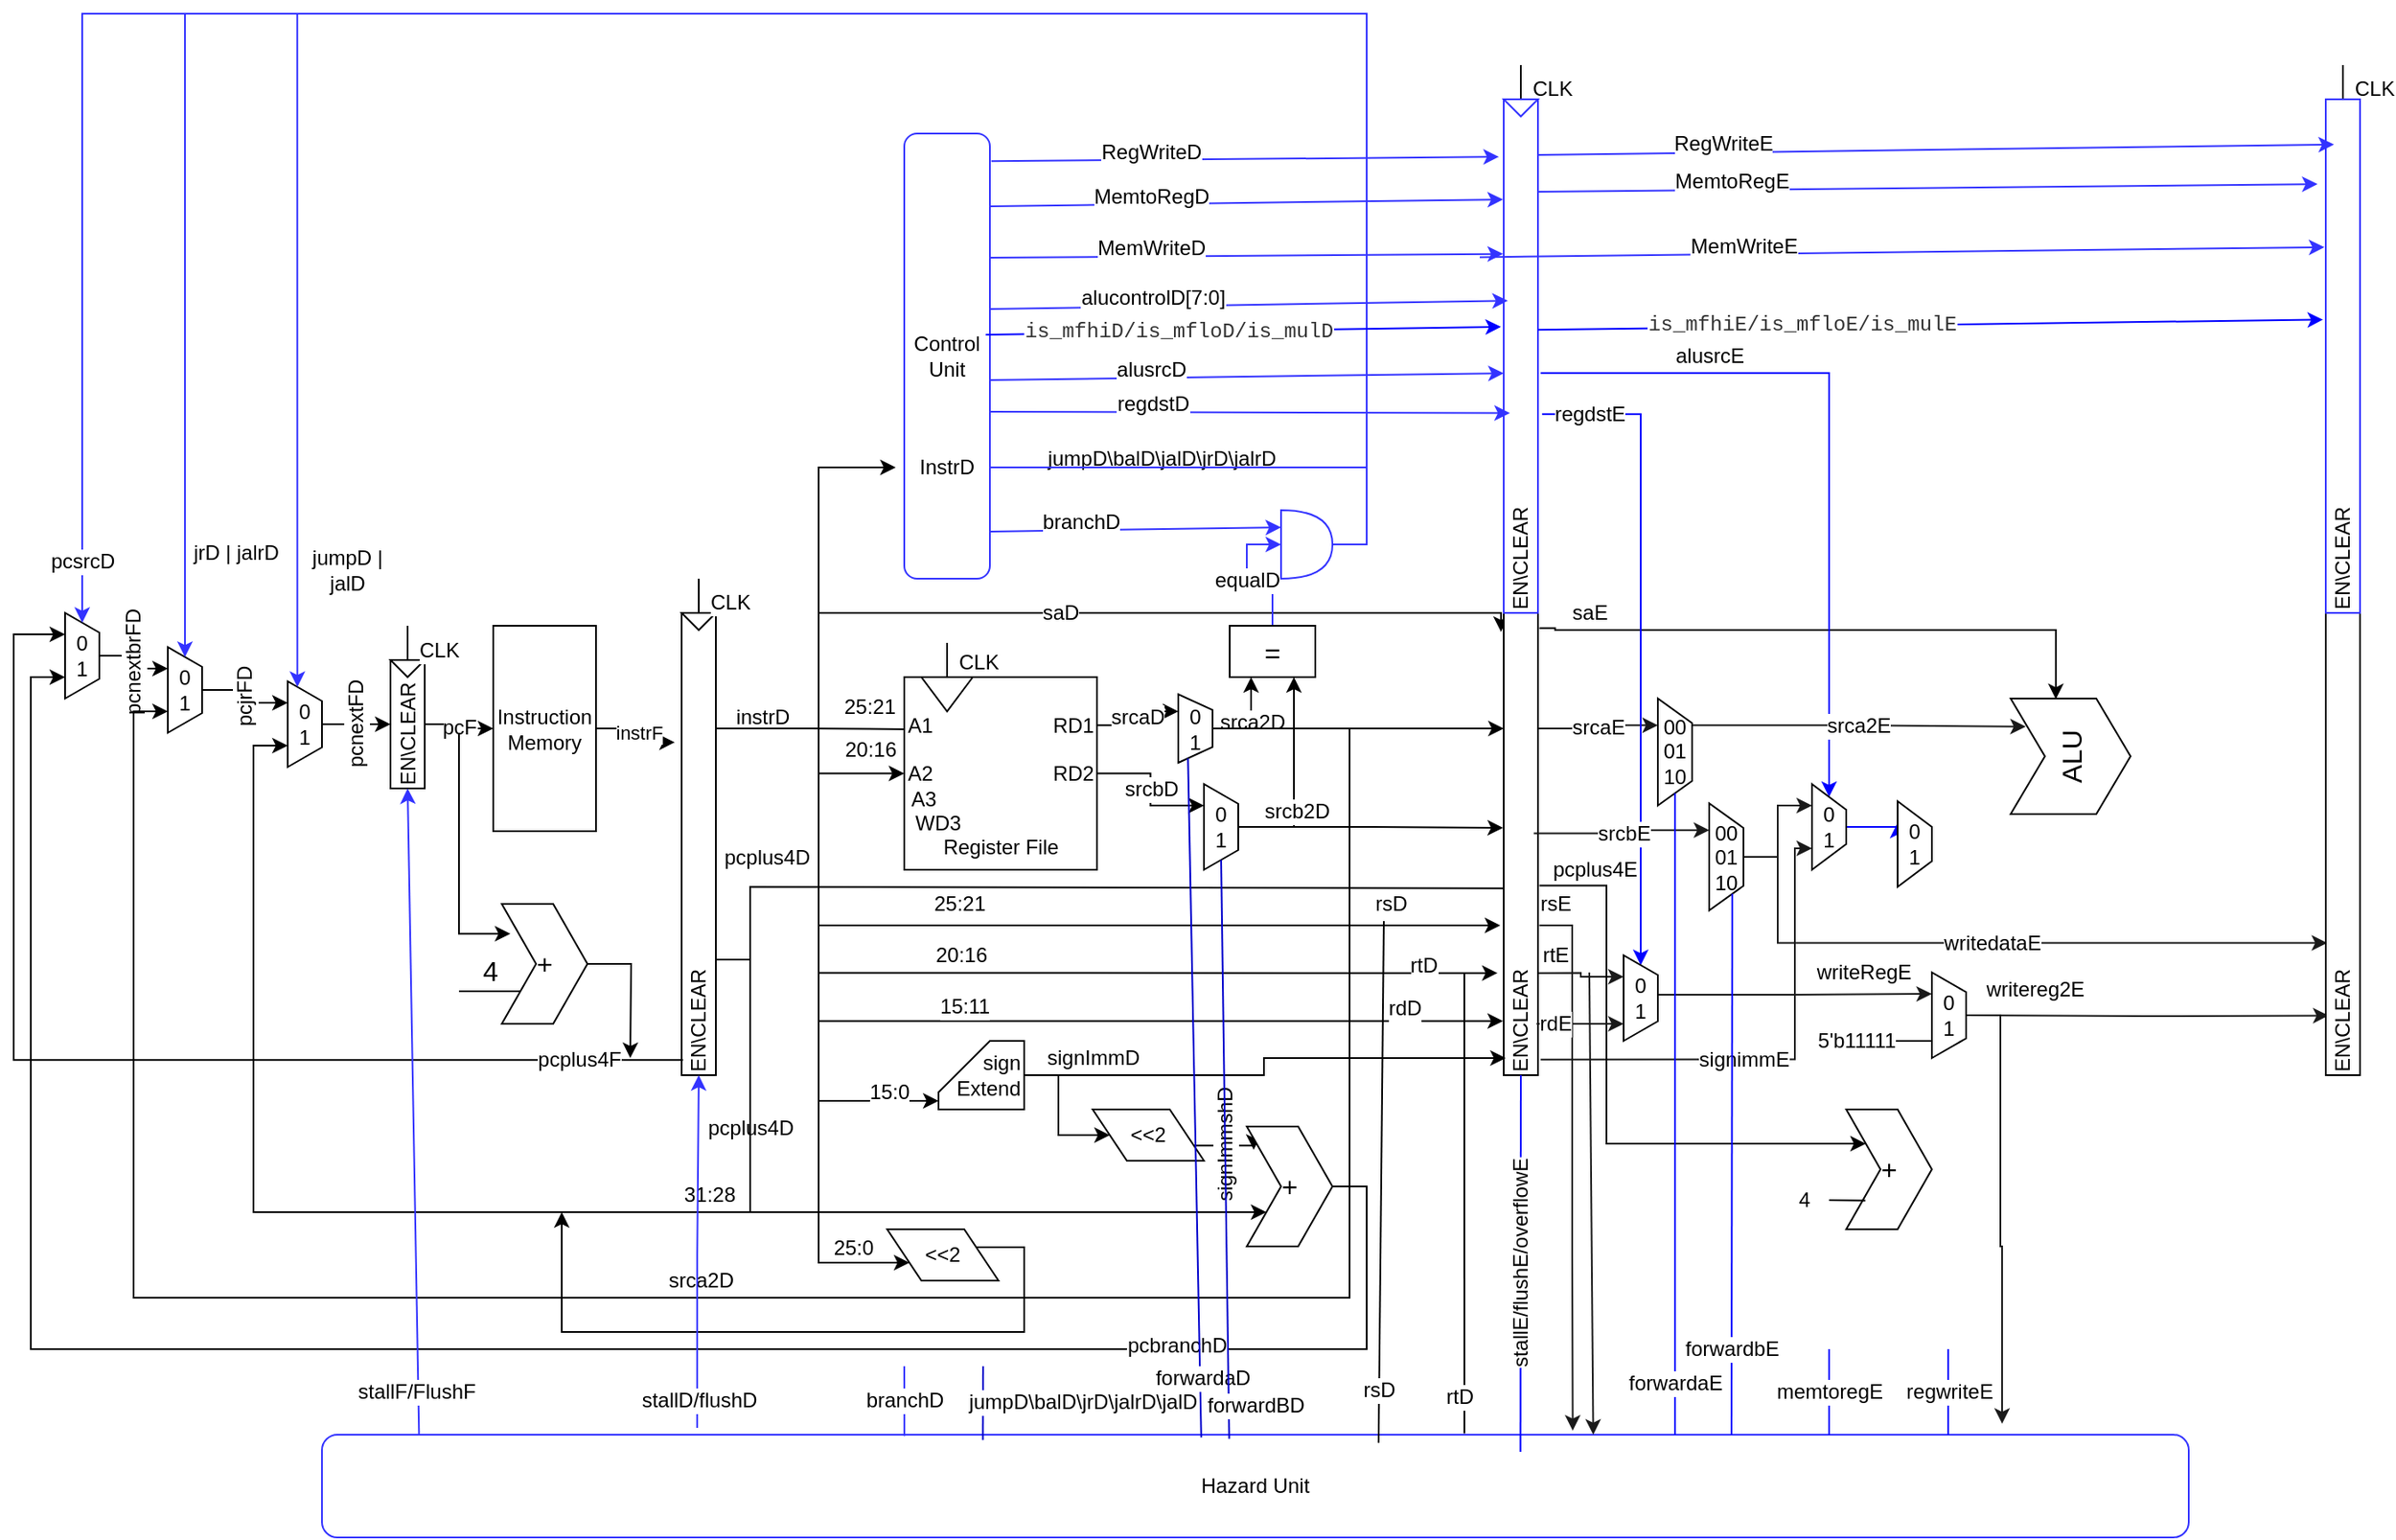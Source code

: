 <mxfile version="16.2.4" type="github">
  <diagram id="lTR2TRsDBKP9J-mxfVkM" name="第 1 页">
    <mxGraphModel dx="1038" dy="1870" grid="1" gridSize="10" guides="1" tooltips="1" connect="1" arrows="1" fold="1" page="1" pageScale="1" pageWidth="827" pageHeight="1169" background="none" math="0" shadow="0">
      <root>
        <mxCell id="0" />
        <mxCell id="1" parent="0" />
        <mxCell id="mrHnOJQLnQ8GwOBJE5zn-64" value="pcnextbrFD" style="edgeStyle=orthogonalEdgeStyle;rounded=0;orthogonalLoop=1;jettySize=auto;html=1;fontSize=12;entryX=0.25;entryY=1;entryDx=0;entryDy=0;horizontal=0;" edge="1" parent="1" source="mrHnOJQLnQ8GwOBJE5zn-1" target="mrHnOJQLnQ8GwOBJE5zn-63">
          <mxGeometry relative="1" as="geometry" />
        </mxCell>
        <mxCell id="mrHnOJQLnQ8GwOBJE5zn-1" value="0&lt;br&gt;1" style="verticalLabelPosition=middle;verticalAlign=middle;html=1;shape=trapezoid;perimeter=trapezoidPerimeter;whiteSpace=wrap;size=0.23;arcSize=10;flipV=1;labelPosition=center;align=center;direction=south;" vertex="1" parent="1">
          <mxGeometry x="70" y="130" width="20" height="50" as="geometry" />
        </mxCell>
        <mxCell id="mrHnOJQLnQ8GwOBJE5zn-76" value="pcF" style="edgeStyle=orthogonalEdgeStyle;rounded=0;orthogonalLoop=1;jettySize=auto;html=1;exitX=0.5;exitY=0;exitDx=0;exitDy=0;entryX=0.5;entryY=1;entryDx=0;entryDy=0;fontSize=12;" edge="1" parent="1" source="mrHnOJQLnQ8GwOBJE5zn-19" target="mrHnOJQLnQ8GwOBJE5zn-29">
          <mxGeometry relative="1" as="geometry" />
        </mxCell>
        <mxCell id="mrHnOJQLnQ8GwOBJE5zn-19" value="EN\CLEAR" style="rounded=0;whiteSpace=wrap;html=1;align=left;direction=south;horizontal=0;" vertex="1" parent="1">
          <mxGeometry x="260" y="157.5" width="20" height="75" as="geometry" />
        </mxCell>
        <mxCell id="mrHnOJQLnQ8GwOBJE5zn-20" value="" style="triangle;whiteSpace=wrap;html=1;direction=south;" vertex="1" parent="1">
          <mxGeometry x="260" y="157.5" width="20" height="10" as="geometry" />
        </mxCell>
        <mxCell id="mrHnOJQLnQ8GwOBJE5zn-24" value="CLK&lt;br&gt;" style="line;strokeWidth=1;html=1;align=left;verticalAlign=middle;labelPosition=right;verticalLabelPosition=middle;direction=south;" vertex="1" parent="1">
          <mxGeometry x="265" y="137.5" width="10" height="20" as="geometry" />
        </mxCell>
        <mxCell id="mrHnOJQLnQ8GwOBJE5zn-30" value="instrF" style="edgeStyle=orthogonalEdgeStyle;rounded=0;orthogonalLoop=1;jettySize=auto;html=1;entryX=0.28;entryY=1.2;entryDx=0;entryDy=0;entryPerimeter=0;" edge="1" parent="1" source="mrHnOJQLnQ8GwOBJE5zn-29" target="mrHnOJQLnQ8GwOBJE5zn-43">
          <mxGeometry relative="1" as="geometry">
            <mxPoint x="600" y="390" as="targetPoint" />
          </mxGeometry>
        </mxCell>
        <mxCell id="mrHnOJQLnQ8GwOBJE5zn-29" value="Instruction Memory" style="rounded=0;whiteSpace=wrap;html=1;strokeWidth=1;direction=south;" vertex="1" parent="1">
          <mxGeometry x="320" y="137.5" width="60" height="120" as="geometry" />
        </mxCell>
        <mxCell id="mrHnOJQLnQ8GwOBJE5zn-85" style="edgeStyle=orthogonalEdgeStyle;rounded=0;orthogonalLoop=1;jettySize=auto;html=1;exitX=1;exitY=0.5;exitDx=0;exitDy=0;fontSize=12;" edge="1" parent="1" source="mrHnOJQLnQ8GwOBJE5zn-33">
          <mxGeometry relative="1" as="geometry">
            <mxPoint x="400" y="390" as="targetPoint" />
          </mxGeometry>
        </mxCell>
        <mxCell id="mrHnOJQLnQ8GwOBJE5zn-33" value="&lt;font style=&quot;font-size: 16px&quot;&gt;+&lt;/font&gt;" style="shape=step;perimeter=stepPerimeter;whiteSpace=wrap;html=1;fixedSize=1;strokeWidth=1;direction=east;size=20;" vertex="1" parent="1">
          <mxGeometry x="325" y="300" width="50" height="70" as="geometry" />
        </mxCell>
        <mxCell id="mrHnOJQLnQ8GwOBJE5zn-34" value="4" style="endArrow=none;html=1;rounded=0;fontSize=16;exitX=0.212;exitY=0.729;exitDx=0;exitDy=0;exitPerimeter=0;verticalAlign=bottom;" edge="1" parent="1" source="mrHnOJQLnQ8GwOBJE5zn-33">
          <mxGeometry width="50" height="50" relative="1" as="geometry">
            <mxPoint x="490" y="380" as="sourcePoint" />
            <mxPoint x="300" y="351" as="targetPoint" />
            <Array as="points">
              <mxPoint x="311" y="351" />
            </Array>
          </mxGeometry>
        </mxCell>
        <mxCell id="mrHnOJQLnQ8GwOBJE5zn-138" value="25:0" style="edgeStyle=orthogonalEdgeStyle;rounded=0;orthogonalLoop=1;jettySize=auto;html=1;exitX=0.25;exitY=0;exitDx=0;exitDy=0;entryX=0;entryY=0.75;entryDx=0;entryDy=0;fontSize=12;" edge="1" parent="1" source="mrHnOJQLnQ8GwOBJE5zn-43" target="mrHnOJQLnQ8GwOBJE5zn-110">
          <mxGeometry x="0.845" y="10" relative="1" as="geometry">
            <Array as="points">
              <mxPoint x="510" y="198" />
              <mxPoint x="510" y="510" />
            </Array>
            <mxPoint y="1" as="offset" />
          </mxGeometry>
        </mxCell>
        <mxCell id="mrHnOJQLnQ8GwOBJE5zn-139" style="edgeStyle=orthogonalEdgeStyle;rounded=0;orthogonalLoop=1;jettySize=auto;html=1;exitX=0.25;exitY=0;exitDx=0;exitDy=0;entryX=0;entryY=0.5;entryDx=0;entryDy=0;fontSize=12;" edge="1" parent="1" source="mrHnOJQLnQ8GwOBJE5zn-43" target="mrHnOJQLnQ8GwOBJE5zn-124">
          <mxGeometry relative="1" as="geometry">
            <Array as="points">
              <mxPoint x="510" y="198" />
              <mxPoint x="510" y="45" />
            </Array>
          </mxGeometry>
        </mxCell>
        <mxCell id="mrHnOJQLnQ8GwOBJE5zn-140" value="instrD" style="edgeStyle=orthogonalEdgeStyle;rounded=0;orthogonalLoop=1;jettySize=auto;html=1;exitX=0.25;exitY=0;exitDx=0;exitDy=0;entryX=0.089;entryY=0.271;entryDx=0;entryDy=0;entryPerimeter=0;fontSize=12;" edge="1" parent="1" source="mrHnOJQLnQ8GwOBJE5zn-43" target="mrHnOJQLnQ8GwOBJE5zn-87">
          <mxGeometry x="-0.502" y="8" relative="1" as="geometry">
            <mxPoint x="-3" y="1" as="offset" />
          </mxGeometry>
        </mxCell>
        <mxCell id="mrHnOJQLnQ8GwOBJE5zn-143" value="20:16" style="edgeStyle=orthogonalEdgeStyle;rounded=0;orthogonalLoop=1;jettySize=auto;html=1;exitX=0.25;exitY=0;exitDx=0;exitDy=0;entryX=0;entryY=0.5;entryDx=0;entryDy=0;fontSize=12;" edge="1" parent="1" source="mrHnOJQLnQ8GwOBJE5zn-43" target="mrHnOJQLnQ8GwOBJE5zn-87">
          <mxGeometry x="0.707" y="14" relative="1" as="geometry">
            <Array as="points">
              <mxPoint x="510" y="198" />
              <mxPoint x="510" y="224" />
            </Array>
            <mxPoint as="offset" />
          </mxGeometry>
        </mxCell>
        <mxCell id="mrHnOJQLnQ8GwOBJE5zn-144" value="25:21" style="edgeStyle=orthogonalEdgeStyle;rounded=0;orthogonalLoop=1;jettySize=auto;html=1;exitX=0.25;exitY=0;exitDx=0;exitDy=0;entryX=0.676;entryY=1.1;entryDx=0;entryDy=0;entryPerimeter=0;fontSize=12;" edge="1" parent="1" source="mrHnOJQLnQ8GwOBJE5zn-43" target="mrHnOJQLnQ8GwOBJE5zn-116">
          <mxGeometry x="-0.105" y="13" relative="1" as="geometry">
            <Array as="points">
              <mxPoint x="510" y="198" />
              <mxPoint x="510" y="313" />
            </Array>
            <mxPoint as="offset" />
          </mxGeometry>
        </mxCell>
        <mxCell id="mrHnOJQLnQ8GwOBJE5zn-146" value="rsD" style="edgeLabel;html=1;align=center;verticalAlign=middle;resizable=0;points=[];fontSize=12;" vertex="1" connectable="0" parent="mrHnOJQLnQ8GwOBJE5zn-144">
          <mxGeometry x="0.233" y="1" relative="1" as="geometry">
            <mxPoint x="155" y="-12" as="offset" />
          </mxGeometry>
        </mxCell>
        <mxCell id="mrHnOJQLnQ8GwOBJE5zn-145" value="20:16" style="edgeStyle=orthogonalEdgeStyle;rounded=0;orthogonalLoop=1;jettySize=auto;html=1;exitX=0.25;exitY=0;exitDx=0;exitDy=0;entryX=0.779;entryY=1.18;entryDx=0;entryDy=0;entryPerimeter=0;fontSize=12;" edge="1" parent="1" source="mrHnOJQLnQ8GwOBJE5zn-43" target="mrHnOJQLnQ8GwOBJE5zn-116">
          <mxGeometry x="-0.045" y="10" relative="1" as="geometry">
            <Array as="points">
              <mxPoint x="510" y="198" />
              <mxPoint x="510" y="340" />
            </Array>
            <mxPoint as="offset" />
          </mxGeometry>
        </mxCell>
        <mxCell id="mrHnOJQLnQ8GwOBJE5zn-147" value="rtD" style="edgeLabel;html=1;align=center;verticalAlign=middle;resizable=0;points=[];fontSize=12;" vertex="1" connectable="0" parent="mrHnOJQLnQ8GwOBJE5zn-145">
          <mxGeometry x="0.798" y="-3" relative="1" as="geometry">
            <mxPoint x="17" y="-8" as="offset" />
          </mxGeometry>
        </mxCell>
        <mxCell id="mrHnOJQLnQ8GwOBJE5zn-148" value="15:11" style="edgeStyle=orthogonalEdgeStyle;rounded=0;orthogonalLoop=1;jettySize=auto;html=1;exitX=0.25;exitY=0;exitDx=0;exitDy=0;entryX=0.883;entryY=1.02;entryDx=0;entryDy=0;entryPerimeter=0;fontSize=12;" edge="1" parent="1" source="mrHnOJQLnQ8GwOBJE5zn-43" target="mrHnOJQLnQ8GwOBJE5zn-116">
          <mxGeometry x="0.002" y="8" relative="1" as="geometry">
            <Array as="points">
              <mxPoint x="510" y="198" />
              <mxPoint x="510" y="368" />
            </Array>
            <mxPoint as="offset" />
          </mxGeometry>
        </mxCell>
        <mxCell id="mrHnOJQLnQ8GwOBJE5zn-149" value="rdD" style="edgeLabel;html=1;align=center;verticalAlign=middle;resizable=0;points=[];fontSize=12;" vertex="1" connectable="0" parent="mrHnOJQLnQ8GwOBJE5zn-148">
          <mxGeometry x="0.48" y="-4" relative="1" as="geometry">
            <mxPoint x="106" y="-12" as="offset" />
          </mxGeometry>
        </mxCell>
        <mxCell id="mrHnOJQLnQ8GwOBJE5zn-152" value="15:0" style="edgeStyle=orthogonalEdgeStyle;rounded=0;orthogonalLoop=1;jettySize=auto;html=1;exitX=0.25;exitY=0;exitDx=0;exitDy=0;entryX=0;entryY=0;entryDx=0;entryDy=35;entryPerimeter=0;fontSize=12;" edge="1" parent="1" source="mrHnOJQLnQ8GwOBJE5zn-43" target="mrHnOJQLnQ8GwOBJE5zn-151">
          <mxGeometry x="0.827" y="5" relative="1" as="geometry">
            <Array as="points">
              <mxPoint x="510" y="198" />
              <mxPoint x="510" y="415" />
            </Array>
            <mxPoint x="1" as="offset" />
          </mxGeometry>
        </mxCell>
        <mxCell id="mrHnOJQLnQ8GwOBJE5zn-160" value="pcplus4D" style="edgeStyle=orthogonalEdgeStyle;rounded=0;orthogonalLoop=1;jettySize=auto;html=1;exitX=0.75;exitY=0;exitDx=0;exitDy=0;fontSize=12;" edge="1" parent="1" source="mrHnOJQLnQ8GwOBJE5zn-43" target="mrHnOJQLnQ8GwOBJE5zn-157">
          <mxGeometry x="-0.499" relative="1" as="geometry">
            <Array as="points">
              <mxPoint x="470" y="333" />
              <mxPoint x="470" y="480" />
            </Array>
            <mxPoint y="1" as="offset" />
          </mxGeometry>
        </mxCell>
        <mxCell id="mrHnOJQLnQ8GwOBJE5zn-197" style="edgeStyle=orthogonalEdgeStyle;rounded=0;orthogonalLoop=1;jettySize=auto;html=1;exitX=0.596;exitY=0.88;exitDx=0;exitDy=0;entryX=0.75;entryY=1;entryDx=0;entryDy=0;fontSize=12;strokeColor=#000000;exitPerimeter=0;" edge="1" parent="1" source="mrHnOJQLnQ8GwOBJE5zn-116" target="mrHnOJQLnQ8GwOBJE5zn-65">
          <mxGeometry relative="1" as="geometry">
            <Array as="points">
              <mxPoint x="909" y="291" />
              <mxPoint x="470" y="290" />
              <mxPoint x="470" y="480" />
              <mxPoint x="180" y="480" />
              <mxPoint x="180" y="208" />
            </Array>
          </mxGeometry>
        </mxCell>
        <mxCell id="mrHnOJQLnQ8GwOBJE5zn-204" value="31:28" style="edgeLabel;html=1;align=center;verticalAlign=middle;resizable=0;points=[];fontSize=12;" vertex="1" connectable="0" parent="mrHnOJQLnQ8GwOBJE5zn-197">
          <mxGeometry x="-0.403" relative="1" as="geometry">
            <mxPoint x="-104" y="180" as="offset" />
          </mxGeometry>
        </mxCell>
        <mxCell id="mrHnOJQLnQ8GwOBJE5zn-287" value="saD" style="edgeStyle=orthogonalEdgeStyle;rounded=0;orthogonalLoop=1;jettySize=auto;html=1;exitX=0.25;exitY=0;exitDx=0;exitDy=0;entryX=0.041;entryY=1.08;entryDx=0;entryDy=0;entryPerimeter=0;fontSize=12;strokeColor=#000000;" edge="1" parent="1" source="mrHnOJQLnQ8GwOBJE5zn-43" target="mrHnOJQLnQ8GwOBJE5zn-116">
          <mxGeometry relative="1" as="geometry">
            <Array as="points">
              <mxPoint x="510" y="198" />
              <mxPoint x="510" y="130" />
              <mxPoint x="908" y="130" />
            </Array>
          </mxGeometry>
        </mxCell>
        <mxCell id="mrHnOJQLnQ8GwOBJE5zn-43" value="EN\CLEAR" style="rounded=0;whiteSpace=wrap;html=1;align=left;direction=south;horizontal=0;" vertex="1" parent="1">
          <mxGeometry x="430" y="130" width="20" height="270" as="geometry" />
        </mxCell>
        <mxCell id="mrHnOJQLnQ8GwOBJE5zn-44" value="" style="triangle;whiteSpace=wrap;html=1;direction=south;" vertex="1" parent="1">
          <mxGeometry x="430" y="130" width="20" height="10" as="geometry" />
        </mxCell>
        <mxCell id="mrHnOJQLnQ8GwOBJE5zn-46" value="CLK&lt;br&gt;" style="line;strokeWidth=1;html=1;align=left;verticalAlign=middle;labelPosition=right;verticalLabelPosition=middle;direction=south;" vertex="1" parent="1">
          <mxGeometry x="435" y="110" width="10" height="20" as="geometry" />
        </mxCell>
        <mxCell id="mrHnOJQLnQ8GwOBJE5zn-66" value="pcjrFD" style="edgeStyle=orthogonalEdgeStyle;rounded=0;orthogonalLoop=1;jettySize=auto;html=1;fontSize=12;entryX=0.25;entryY=1;entryDx=0;entryDy=0;horizontal=0;" edge="1" parent="1" source="mrHnOJQLnQ8GwOBJE5zn-63" target="mrHnOJQLnQ8GwOBJE5zn-65">
          <mxGeometry relative="1" as="geometry" />
        </mxCell>
        <mxCell id="mrHnOJQLnQ8GwOBJE5zn-63" value="0&lt;br&gt;1" style="verticalLabelPosition=middle;verticalAlign=middle;html=1;shape=trapezoid;perimeter=trapezoidPerimeter;whiteSpace=wrap;size=0.23;arcSize=10;flipV=1;labelPosition=center;align=center;direction=south;" vertex="1" parent="1">
          <mxGeometry x="130" y="150" width="20" height="50" as="geometry" />
        </mxCell>
        <mxCell id="mrHnOJQLnQ8GwOBJE5zn-74" value="pcnextFD" style="edgeStyle=orthogonalEdgeStyle;rounded=0;orthogonalLoop=1;jettySize=auto;html=1;exitX=0.5;exitY=0;exitDx=0;exitDy=0;entryX=0.5;entryY=1;entryDx=0;entryDy=0;fontSize=12;horizontal=0;" edge="1" parent="1" source="mrHnOJQLnQ8GwOBJE5zn-65" target="mrHnOJQLnQ8GwOBJE5zn-19">
          <mxGeometry relative="1" as="geometry" />
        </mxCell>
        <mxCell id="mrHnOJQLnQ8GwOBJE5zn-65" value="0&lt;br&gt;1" style="verticalLabelPosition=middle;verticalAlign=middle;html=1;shape=trapezoid;perimeter=trapezoidPerimeter;whiteSpace=wrap;size=0.23;arcSize=10;flipV=1;labelPosition=center;align=center;direction=south;" vertex="1" parent="1">
          <mxGeometry x="200" y="170" width="20" height="50" as="geometry" />
        </mxCell>
        <mxCell id="mrHnOJQLnQ8GwOBJE5zn-79" value="" style="edgeStyle=segmentEdgeStyle;endArrow=classic;html=1;rounded=0;fontSize=12;entryX=0.1;entryY=0.249;entryDx=0;entryDy=0;entryPerimeter=0;" edge="1" parent="1" target="mrHnOJQLnQ8GwOBJE5zn-33">
          <mxGeometry width="50" height="50" relative="1" as="geometry">
            <mxPoint x="300" y="200" as="sourcePoint" />
            <mxPoint x="510" y="290" as="targetPoint" />
            <Array as="points">
              <mxPoint x="300" y="317" />
            </Array>
          </mxGeometry>
        </mxCell>
        <mxCell id="mrHnOJQLnQ8GwOBJE5zn-86" value="pcplus4F" style="edgeStyle=elbowEdgeStyle;elbow=horizontal;endArrow=classic;html=1;rounded=0;fontSize=12;exitX=0.967;exitY=0.96;exitDx=0;exitDy=0;exitPerimeter=0;entryX=0.25;entryY=1;entryDx=0;entryDy=0;" edge="1" parent="1" source="mrHnOJQLnQ8GwOBJE5zn-43" target="mrHnOJQLnQ8GwOBJE5zn-1">
          <mxGeometry x="-0.818" width="50" height="50" relative="1" as="geometry">
            <mxPoint x="460" y="340" as="sourcePoint" />
            <mxPoint x="510" y="290" as="targetPoint" />
            <Array as="points">
              <mxPoint x="40" y="360" />
              <mxPoint x="40" y="390" />
              <mxPoint x="40" y="350" />
            </Array>
            <mxPoint as="offset" />
          </mxGeometry>
        </mxCell>
        <mxCell id="mrHnOJQLnQ8GwOBJE5zn-128" value="srcaD" style="edgeStyle=orthogonalEdgeStyle;rounded=0;orthogonalLoop=1;jettySize=auto;html=1;exitX=1;exitY=0.25;exitDx=0;exitDy=0;entryX=0.25;entryY=1;entryDx=0;entryDy=0;fontSize=12;" edge="1" parent="1" source="mrHnOJQLnQ8GwOBJE5zn-87" target="mrHnOJQLnQ8GwOBJE5zn-127">
          <mxGeometry relative="1" as="geometry" />
        </mxCell>
        <mxCell id="mrHnOJQLnQ8GwOBJE5zn-131" value="srcbD" style="edgeStyle=orthogonalEdgeStyle;rounded=0;orthogonalLoop=1;jettySize=auto;html=1;exitX=1;exitY=0.5;exitDx=0;exitDy=0;entryX=0.25;entryY=1;entryDx=0;entryDy=0;fontSize=12;" edge="1" parent="1" source="mrHnOJQLnQ8GwOBJE5zn-87" target="mrHnOJQLnQ8GwOBJE5zn-129">
          <mxGeometry relative="1" as="geometry" />
        </mxCell>
        <mxCell id="mrHnOJQLnQ8GwOBJE5zn-87" value="&lt;br&gt;A1&amp;nbsp; &amp;nbsp; &amp;nbsp; &amp;nbsp; &amp;nbsp; &amp;nbsp; &amp;nbsp; &amp;nbsp; &amp;nbsp; &amp;nbsp; &amp;nbsp;RD1&lt;br&gt;&lt;br&gt;A2&amp;nbsp; &amp;nbsp; &amp;nbsp; &amp;nbsp; &amp;nbsp; &amp;nbsp; &amp;nbsp; &amp;nbsp; &amp;nbsp; &amp;nbsp; &amp;nbsp;RD2&lt;br&gt;A3&amp;nbsp; &amp;nbsp; &amp;nbsp; &amp;nbsp; &amp;nbsp; &amp;nbsp; &amp;nbsp; &amp;nbsp; &amp;nbsp; &amp;nbsp; &amp;nbsp; &amp;nbsp; &amp;nbsp; &amp;nbsp; &amp;nbsp;WD3&amp;nbsp; &amp;nbsp; &amp;nbsp; &amp;nbsp; &amp;nbsp; &amp;nbsp; &amp;nbsp; &amp;nbsp; &amp;nbsp; &amp;nbsp; &amp;nbsp; &amp;nbsp;&lt;br&gt;Register File" style="whiteSpace=wrap;html=1;aspect=fixed;fontSize=12;strokeWidth=1;" vertex="1" parent="1">
          <mxGeometry x="560" y="167.5" width="112.5" height="112.5" as="geometry" />
        </mxCell>
        <mxCell id="mrHnOJQLnQ8GwOBJE5zn-88" value="" style="triangle;whiteSpace=wrap;html=1;fontSize=12;strokeWidth=1;direction=south;" vertex="1" parent="1">
          <mxGeometry x="570" y="167.5" width="30" height="20" as="geometry" />
        </mxCell>
        <mxCell id="mrHnOJQLnQ8GwOBJE5zn-89" value="CLK&lt;br&gt;" style="line;strokeWidth=1;html=1;align=left;verticalAlign=bottom;labelPosition=right;verticalLabelPosition=middle;direction=south;" vertex="1" parent="1">
          <mxGeometry x="580" y="147.5" width="10" height="20" as="geometry" />
        </mxCell>
        <mxCell id="mrHnOJQLnQ8GwOBJE5zn-205" style="edgeStyle=orthogonalEdgeStyle;rounded=0;orthogonalLoop=1;jettySize=auto;html=1;exitX=1;exitY=0.25;exitDx=0;exitDy=0;fontSize=12;strokeColor=#000000;" edge="1" parent="1" source="mrHnOJQLnQ8GwOBJE5zn-110">
          <mxGeometry relative="1" as="geometry">
            <mxPoint x="360" y="480" as="targetPoint" />
            <Array as="points">
              <mxPoint x="630" y="501" />
              <mxPoint x="630" y="550" />
              <mxPoint x="360" y="550" />
            </Array>
          </mxGeometry>
        </mxCell>
        <mxCell id="mrHnOJQLnQ8GwOBJE5zn-110" value="&amp;lt;&amp;lt;2" style="shape=parallelogram;perimeter=parallelogramPerimeter;whiteSpace=wrap;html=1;fixedSize=1;fontSize=12;strokeWidth=1;flipH=1;" vertex="1" parent="1">
          <mxGeometry x="550" y="490" width="65" height="30" as="geometry" />
        </mxCell>
        <mxCell id="mrHnOJQLnQ8GwOBJE5zn-227" value="srcaE" style="edgeStyle=orthogonalEdgeStyle;rounded=0;orthogonalLoop=1;jettySize=auto;html=1;exitX=0.25;exitY=0;exitDx=0;exitDy=0;entryX=0.25;entryY=1;entryDx=0;entryDy=0;fontSize=12;strokeColor=#1A1A1A;" edge="1" parent="1" source="mrHnOJQLnQ8GwOBJE5zn-116" target="mrHnOJQLnQ8GwOBJE5zn-225">
          <mxGeometry relative="1" as="geometry" />
        </mxCell>
        <mxCell id="mrHnOJQLnQ8GwOBJE5zn-231" value="rtE" style="edgeStyle=orthogonalEdgeStyle;rounded=0;orthogonalLoop=1;jettySize=auto;html=1;exitX=0.779;exitY=0;exitDx=0;exitDy=0;entryX=0.25;entryY=1;entryDx=0;entryDy=0;fontSize=12;strokeColor=#1A1A1A;exitPerimeter=0;" edge="1" parent="1" source="mrHnOJQLnQ8GwOBJE5zn-116" target="mrHnOJQLnQ8GwOBJE5zn-230">
          <mxGeometry x="-0.616" y="10" relative="1" as="geometry">
            <mxPoint as="offset" />
          </mxGeometry>
        </mxCell>
        <mxCell id="mrHnOJQLnQ8GwOBJE5zn-233" value="rsE" style="edgeStyle=orthogonalEdgeStyle;rounded=0;orthogonalLoop=1;jettySize=auto;html=1;exitX=0.676;exitY=-0.04;exitDx=0;exitDy=0;entryX=0.67;entryY=-0.04;entryDx=0;entryDy=0;entryPerimeter=0;fontSize=12;strokeColor=#1A1A1A;exitPerimeter=0;" edge="1" parent="1" source="mrHnOJQLnQ8GwOBJE5zn-116" target="mrHnOJQLnQ8GwOBJE5zn-198">
          <mxGeometry x="-0.941" y="13" relative="1" as="geometry">
            <mxPoint as="offset" />
          </mxGeometry>
        </mxCell>
        <mxCell id="mrHnOJQLnQ8GwOBJE5zn-239" value="signimmE" style="edgeStyle=orthogonalEdgeStyle;rounded=0;orthogonalLoop=1;jettySize=auto;html=1;exitX=0.966;exitY=-0.08;exitDx=0;exitDy=0;entryX=0.75;entryY=1;entryDx=0;entryDy=0;fontSize=12;strokeColor=#1A1A1A;exitPerimeter=0;" edge="1" parent="1" source="mrHnOJQLnQ8GwOBJE5zn-116" target="mrHnOJQLnQ8GwOBJE5zn-237">
          <mxGeometry x="-0.159" relative="1" as="geometry">
            <Array as="points">
              <mxPoint x="1080" y="391" />
              <mxPoint x="1080" y="268" />
            </Array>
            <mxPoint as="offset" />
          </mxGeometry>
        </mxCell>
        <mxCell id="mrHnOJQLnQ8GwOBJE5zn-282" value="pcplus4E" style="edgeStyle=orthogonalEdgeStyle;rounded=0;orthogonalLoop=1;jettySize=auto;html=1;exitX=0.59;exitY=-0.04;exitDx=0;exitDy=0;fontSize=12;strokeColor=#000000;exitPerimeter=0;" edge="1" parent="1" source="mrHnOJQLnQ8GwOBJE5zn-116" target="mrHnOJQLnQ8GwOBJE5zn-283">
          <mxGeometry x="-0.813" y="9" relative="1" as="geometry">
            <mxPoint x="1110" y="422.5" as="targetPoint" />
            <Array as="points">
              <mxPoint x="970" y="289" />
              <mxPoint x="970" y="440" />
            </Array>
            <mxPoint as="offset" />
          </mxGeometry>
        </mxCell>
        <mxCell id="mrHnOJQLnQ8GwOBJE5zn-289" value="saE" style="edgeStyle=orthogonalEdgeStyle;rounded=0;orthogonalLoop=1;jettySize=auto;html=1;exitX=0.033;exitY=-0.04;exitDx=0;exitDy=0;entryX=0.377;entryY=0.006;entryDx=0;entryDy=0;entryPerimeter=0;fontSize=12;strokeColor=#000000;exitPerimeter=0;" edge="1" parent="1" source="mrHnOJQLnQ8GwOBJE5zn-116" target="mrHnOJQLnQ8GwOBJE5zn-235">
          <mxGeometry x="-0.823" y="10" relative="1" as="geometry">
            <Array as="points">
              <mxPoint x="940" y="139" />
              <mxPoint x="940" y="140" />
              <mxPoint x="1232" y="140" />
            </Array>
            <mxPoint as="offset" />
          </mxGeometry>
        </mxCell>
        <mxCell id="mrHnOJQLnQ8GwOBJE5zn-116" value="EN\CLEAR" style="rounded=0;whiteSpace=wrap;html=1;align=left;direction=south;horizontal=0;" vertex="1" parent="1">
          <mxGeometry x="910" y="130" width="20" height="270" as="geometry" />
        </mxCell>
        <mxCell id="mrHnOJQLnQ8GwOBJE5zn-118" value="CLK&lt;br&gt;" style="line;strokeWidth=1;html=1;align=left;verticalAlign=middle;labelPosition=right;verticalLabelPosition=middle;direction=south;" vertex="1" parent="1">
          <mxGeometry x="915" y="-190" width="10" height="20" as="geometry" />
        </mxCell>
        <mxCell id="mrHnOJQLnQ8GwOBJE5zn-191" value="jumpD\balD\jalD\jrD\jalrD" style="edgeStyle=orthogonalEdgeStyle;rounded=0;orthogonalLoop=1;jettySize=auto;html=1;exitX=0.75;exitY=0;exitDx=0;exitDy=0;entryX=0;entryY=0.5;entryDx=0;entryDy=0;fontSize=12;strokeColor=#3333FF;" edge="1" parent="1" source="mrHnOJQLnQ8GwOBJE5zn-119" target="mrHnOJQLnQ8GwOBJE5zn-63">
          <mxGeometry x="-0.871" y="5" relative="1" as="geometry">
            <Array as="points">
              <mxPoint x="830" y="45" />
              <mxPoint x="830" y="-220" />
              <mxPoint x="140" y="-220" />
            </Array>
            <mxPoint as="offset" />
          </mxGeometry>
        </mxCell>
        <mxCell id="mrHnOJQLnQ8GwOBJE5zn-119" value="Control&lt;br&gt;Unit" style="rounded=1;whiteSpace=wrap;html=1;fontSize=12;strokeWidth=1;direction=south;strokeColor=#3333FF;" vertex="1" parent="1">
          <mxGeometry x="560" y="-150" width="50" height="260" as="geometry" />
        </mxCell>
        <mxCell id="mrHnOJQLnQ8GwOBJE5zn-194" style="edgeStyle=orthogonalEdgeStyle;rounded=0;orthogonalLoop=1;jettySize=auto;html=1;exitX=1;exitY=0.5;exitDx=0;exitDy=0;entryX=0;entryY=0.75;entryDx=0;entryDy=0;fontSize=12;strokeColor=#3333FF;" edge="1" parent="1" source="mrHnOJQLnQ8GwOBJE5zn-124" target="mrHnOJQLnQ8GwOBJE5zn-65">
          <mxGeometry relative="1" as="geometry">
            <Array as="points">
              <mxPoint x="830" y="45" />
              <mxPoint x="830" y="-220" />
              <mxPoint x="206" y="-220" />
            </Array>
          </mxGeometry>
        </mxCell>
        <mxCell id="mrHnOJQLnQ8GwOBJE5zn-124" value="InstrD" style="text;html=1;strokeColor=none;fillColor=none;align=center;verticalAlign=middle;whiteSpace=wrap;rounded=0;fontSize=12;" vertex="1" parent="1">
          <mxGeometry x="555" y="30" width="60" height="30" as="geometry" />
        </mxCell>
        <mxCell id="mrHnOJQLnQ8GwOBJE5zn-133" style="edgeStyle=orthogonalEdgeStyle;rounded=0;orthogonalLoop=1;jettySize=auto;html=1;exitX=0.5;exitY=0;exitDx=0;exitDy=0;entryX=0.25;entryY=1;entryDx=0;entryDy=0;fontSize=16;" edge="1" parent="1" source="mrHnOJQLnQ8GwOBJE5zn-127" target="mrHnOJQLnQ8GwOBJE5zn-116">
          <mxGeometry relative="1" as="geometry" />
        </mxCell>
        <mxCell id="mrHnOJQLnQ8GwOBJE5zn-134" value="srca2D" style="edgeStyle=orthogonalEdgeStyle;rounded=0;orthogonalLoop=1;jettySize=auto;html=1;exitX=0.5;exitY=0;exitDx=0;exitDy=0;entryX=0.25;entryY=1;entryDx=0;entryDy=0;fontSize=12;" edge="1" parent="1" source="mrHnOJQLnQ8GwOBJE5zn-127" target="mrHnOJQLnQ8GwOBJE5zn-132">
          <mxGeometry relative="1" as="geometry" />
        </mxCell>
        <mxCell id="mrHnOJQLnQ8GwOBJE5zn-196" value="srca2D" style="edgeStyle=orthogonalEdgeStyle;rounded=0;orthogonalLoop=1;jettySize=auto;html=1;exitX=0.5;exitY=0;exitDx=0;exitDy=0;entryX=0.75;entryY=1;entryDx=0;entryDy=0;fontSize=12;strokeColor=#000000;" edge="1" parent="1" source="mrHnOJQLnQ8GwOBJE5zn-127" target="mrHnOJQLnQ8GwOBJE5zn-63">
          <mxGeometry x="0.067" y="-10" relative="1" as="geometry">
            <Array as="points">
              <mxPoint x="820" y="198" />
              <mxPoint x="820" y="530" />
              <mxPoint x="110" y="530" />
              <mxPoint x="110" y="188" />
            </Array>
            <mxPoint as="offset" />
          </mxGeometry>
        </mxCell>
        <mxCell id="mrHnOJQLnQ8GwOBJE5zn-127" value="0&lt;br&gt;1" style="verticalLabelPosition=middle;verticalAlign=middle;html=1;shape=trapezoid;perimeter=trapezoidPerimeter;whiteSpace=wrap;size=0.23;arcSize=10;flipV=1;labelPosition=center;align=center;direction=south;" vertex="1" parent="1">
          <mxGeometry x="720" y="177.5" width="20" height="40" as="geometry" />
        </mxCell>
        <mxCell id="mrHnOJQLnQ8GwOBJE5zn-136" style="edgeStyle=orthogonalEdgeStyle;rounded=0;orthogonalLoop=1;jettySize=auto;html=1;exitX=0.5;exitY=0;exitDx=0;exitDy=0;entryX=0.465;entryY=1.02;entryDx=0;entryDy=0;entryPerimeter=0;fontSize=12;" edge="1" parent="1" source="mrHnOJQLnQ8GwOBJE5zn-129" target="mrHnOJQLnQ8GwOBJE5zn-116">
          <mxGeometry relative="1" as="geometry" />
        </mxCell>
        <mxCell id="mrHnOJQLnQ8GwOBJE5zn-137" value="srcb2D" style="edgeStyle=orthogonalEdgeStyle;rounded=0;orthogonalLoop=1;jettySize=auto;html=1;exitX=0.5;exitY=0;exitDx=0;exitDy=0;entryX=0.75;entryY=1;entryDx=0;entryDy=0;fontSize=12;" edge="1" parent="1" source="mrHnOJQLnQ8GwOBJE5zn-129" target="mrHnOJQLnQ8GwOBJE5zn-132">
          <mxGeometry x="-0.296" relative="1" as="geometry">
            <mxPoint x="1" as="offset" />
          </mxGeometry>
        </mxCell>
        <mxCell id="mrHnOJQLnQ8GwOBJE5zn-129" value="0&lt;br&gt;1" style="verticalLabelPosition=middle;verticalAlign=middle;html=1;shape=trapezoid;perimeter=trapezoidPerimeter;whiteSpace=wrap;size=0.23;arcSize=10;flipV=1;labelPosition=center;align=center;direction=south;" vertex="1" parent="1">
          <mxGeometry x="735" y="230" width="20" height="50" as="geometry" />
        </mxCell>
        <mxCell id="mrHnOJQLnQ8GwOBJE5zn-186" value="equalD" style="edgeStyle=orthogonalEdgeStyle;rounded=0;orthogonalLoop=1;jettySize=auto;html=1;exitX=0.5;exitY=0;exitDx=0;exitDy=0;entryX=0;entryY=0.5;entryDx=0;entryDy=0;entryPerimeter=0;fontSize=12;strokeColor=#3333FF;" edge="1" parent="1" source="mrHnOJQLnQ8GwOBJE5zn-132" target="mrHnOJQLnQ8GwOBJE5zn-185">
          <mxGeometry relative="1" as="geometry" />
        </mxCell>
        <mxCell id="mrHnOJQLnQ8GwOBJE5zn-132" value="&lt;font style=&quot;font-size: 16px&quot;&gt;=&lt;/font&gt;" style="rounded=0;whiteSpace=wrap;html=1;fontSize=12;strokeWidth=1;" vertex="1" parent="1">
          <mxGeometry x="750" y="137.5" width="50" height="30" as="geometry" />
        </mxCell>
        <mxCell id="mrHnOJQLnQ8GwOBJE5zn-141" value="25:21" style="text;html=1;strokeColor=none;fillColor=none;align=center;verticalAlign=middle;whiteSpace=wrap;rounded=0;fontSize=12;" vertex="1" parent="1">
          <mxGeometry x="530" y="170" width="20" height="30" as="geometry" />
        </mxCell>
        <mxCell id="mrHnOJQLnQ8GwOBJE5zn-153" value="signImmD" style="edgeStyle=orthogonalEdgeStyle;rounded=0;orthogonalLoop=1;jettySize=auto;html=1;exitX=1;exitY=0.5;exitDx=0;exitDy=0;exitPerimeter=0;entryX=0.963;entryY=0.94;entryDx=0;entryDy=0;entryPerimeter=0;fontSize=12;" edge="1" parent="1" source="mrHnOJQLnQ8GwOBJE5zn-151" target="mrHnOJQLnQ8GwOBJE5zn-116">
          <mxGeometry x="-0.729" y="10" relative="1" as="geometry">
            <mxPoint as="offset" />
          </mxGeometry>
        </mxCell>
        <mxCell id="mrHnOJQLnQ8GwOBJE5zn-156" style="edgeStyle=orthogonalEdgeStyle;rounded=0;orthogonalLoop=1;jettySize=auto;html=1;exitX=1;exitY=0.5;exitDx=0;exitDy=0;exitPerimeter=0;entryX=0;entryY=0.5;entryDx=0;entryDy=0;fontSize=12;" edge="1" parent="1" source="mrHnOJQLnQ8GwOBJE5zn-151" target="mrHnOJQLnQ8GwOBJE5zn-154">
          <mxGeometry relative="1" as="geometry" />
        </mxCell>
        <mxCell id="mrHnOJQLnQ8GwOBJE5zn-151" value="sign Extend" style="shape=card;whiteSpace=wrap;html=1;fontSize=12;strokeWidth=1;align=right;" vertex="1" parent="1">
          <mxGeometry x="580" y="380" width="50" height="40" as="geometry" />
        </mxCell>
        <mxCell id="mrHnOJQLnQ8GwOBJE5zn-159" value="signImmshD" style="edgeStyle=orthogonalEdgeStyle;rounded=0;orthogonalLoop=1;jettySize=auto;html=1;exitX=1;exitY=0.75;exitDx=0;exitDy=0;entryX=0.08;entryY=0.194;entryDx=0;entryDy=0;entryPerimeter=0;fontSize=12;horizontal=0;" edge="1" parent="1" source="mrHnOJQLnQ8GwOBJE5zn-154" target="mrHnOJQLnQ8GwOBJE5zn-157">
          <mxGeometry relative="1" as="geometry" />
        </mxCell>
        <mxCell id="mrHnOJQLnQ8GwOBJE5zn-154" value="&amp;lt;&amp;lt;2" style="shape=parallelogram;perimeter=parallelogramPerimeter;whiteSpace=wrap;html=1;fixedSize=1;fontSize=12;strokeWidth=1;flipH=1;" vertex="1" parent="1">
          <mxGeometry x="670" y="420" width="65" height="30" as="geometry" />
        </mxCell>
        <mxCell id="mrHnOJQLnQ8GwOBJE5zn-161" style="edgeStyle=orthogonalEdgeStyle;rounded=0;orthogonalLoop=1;jettySize=auto;html=1;exitX=1;exitY=0.5;exitDx=0;exitDy=0;entryX=0.75;entryY=1;entryDx=0;entryDy=0;fontSize=12;" edge="1" parent="1" source="mrHnOJQLnQ8GwOBJE5zn-157" target="mrHnOJQLnQ8GwOBJE5zn-1">
          <mxGeometry relative="1" as="geometry">
            <Array as="points">
              <mxPoint x="830" y="465" />
              <mxPoint x="830" y="560" />
              <mxPoint x="50" y="560" />
              <mxPoint x="50" y="168" />
            </Array>
          </mxGeometry>
        </mxCell>
        <mxCell id="mrHnOJQLnQ8GwOBJE5zn-162" value="pcbranchD" style="edgeLabel;html=1;align=center;verticalAlign=middle;resizable=0;points=[];fontSize=12;" vertex="1" connectable="0" parent="mrHnOJQLnQ8GwOBJE5zn-161">
          <mxGeometry x="-0.654" y="-2" relative="1" as="geometry">
            <mxPoint as="offset" />
          </mxGeometry>
        </mxCell>
        <mxCell id="mrHnOJQLnQ8GwOBJE5zn-157" value="&lt;font style=&quot;font-size: 16px&quot;&gt;+&lt;/font&gt;" style="shape=step;perimeter=stepPerimeter;whiteSpace=wrap;html=1;fixedSize=1;strokeWidth=1;direction=east;size=20;" vertex="1" parent="1">
          <mxGeometry x="760" y="430" width="50" height="70" as="geometry" />
        </mxCell>
        <mxCell id="mrHnOJQLnQ8GwOBJE5zn-275" value="alusrcE" style="edgeStyle=orthogonalEdgeStyle;rounded=0;orthogonalLoop=1;jettySize=auto;html=1;exitX=0.533;exitY=-0.08;exitDx=0;exitDy=0;entryX=0;entryY=0.5;entryDx=0;entryDy=0;fontSize=12;strokeColor=#0000FF;exitPerimeter=0;" edge="1" parent="1" source="mrHnOJQLnQ8GwOBJE5zn-164" target="mrHnOJQLnQ8GwOBJE5zn-237">
          <mxGeometry x="-0.527" y="10" relative="1" as="geometry">
            <mxPoint as="offset" />
          </mxGeometry>
        </mxCell>
        <mxCell id="mrHnOJQLnQ8GwOBJE5zn-276" value="regdstE" style="edgeStyle=orthogonalEdgeStyle;rounded=0;orthogonalLoop=1;jettySize=auto;html=1;exitX=0.613;exitY=-0.12;exitDx=0;exitDy=0;entryX=0;entryY=0.5;entryDx=0;entryDy=0;fontSize=12;strokeColor=#0000FF;exitPerimeter=0;" edge="1" parent="1" source="mrHnOJQLnQ8GwOBJE5zn-164" target="mrHnOJQLnQ8GwOBJE5zn-230">
          <mxGeometry x="-0.855" relative="1" as="geometry">
            <mxPoint as="offset" />
          </mxGeometry>
        </mxCell>
        <mxCell id="mrHnOJQLnQ8GwOBJE5zn-164" value="EN\CLEAR" style="rounded=0;whiteSpace=wrap;html=1;align=left;direction=south;horizontal=0;strokeColor=#3333FF;" vertex="1" parent="1">
          <mxGeometry x="910" y="-170" width="20" height="300" as="geometry" />
        </mxCell>
        <mxCell id="mrHnOJQLnQ8GwOBJE5zn-167" value="" style="triangle;whiteSpace=wrap;html=1;direction=south;strokeColor=#3333FF;" vertex="1" parent="1">
          <mxGeometry x="910" y="-170" width="20" height="10" as="geometry" />
        </mxCell>
        <mxCell id="mrHnOJQLnQ8GwOBJE5zn-169" value="" style="endArrow=classic;html=1;rounded=0;fontSize=12;exitX=0.062;exitY=-0.016;exitDx=0;exitDy=0;exitPerimeter=0;entryX=0.112;entryY=1.14;entryDx=0;entryDy=0;entryPerimeter=0;strokeColor=#3333FF;" edge="1" parent="1" source="mrHnOJQLnQ8GwOBJE5zn-119" target="mrHnOJQLnQ8GwOBJE5zn-164">
          <mxGeometry width="50" height="50" relative="1" as="geometry">
            <mxPoint x="930" y="-10" as="sourcePoint" />
            <mxPoint x="980" y="-60" as="targetPoint" />
          </mxGeometry>
        </mxCell>
        <mxCell id="mrHnOJQLnQ8GwOBJE5zn-170" value="RegWriteD" style="edgeLabel;html=1;align=center;verticalAlign=middle;resizable=0;points=[];fontSize=12;" vertex="1" connectable="0" parent="mrHnOJQLnQ8GwOBJE5zn-169">
          <mxGeometry x="-0.376" y="2" relative="1" as="geometry">
            <mxPoint y="-3" as="offset" />
          </mxGeometry>
        </mxCell>
        <mxCell id="mrHnOJQLnQ8GwOBJE5zn-171" value="" style="endArrow=classic;html=1;rounded=0;fontSize=12;exitX=0.062;exitY=-0.016;exitDx=0;exitDy=0;exitPerimeter=0;entryX=0.195;entryY=1.02;entryDx=0;entryDy=0;entryPerimeter=0;strokeColor=#3333FF;" edge="1" parent="1" target="mrHnOJQLnQ8GwOBJE5zn-164">
          <mxGeometry width="50" height="50" relative="1" as="geometry">
            <mxPoint x="610" y="-107.48" as="sourcePoint" />
            <mxPoint x="836.4" y="-110.0" as="targetPoint" />
          </mxGeometry>
        </mxCell>
        <mxCell id="mrHnOJQLnQ8GwOBJE5zn-172" value="MemtoRegD" style="edgeLabel;html=1;align=center;verticalAlign=middle;resizable=0;points=[];fontSize=12;" vertex="1" connectable="0" parent="mrHnOJQLnQ8GwOBJE5zn-171">
          <mxGeometry x="-0.376" y="2" relative="1" as="geometry">
            <mxPoint y="-3" as="offset" />
          </mxGeometry>
        </mxCell>
        <mxCell id="mrHnOJQLnQ8GwOBJE5zn-173" value="" style="endArrow=classic;html=1;rounded=0;fontSize=12;exitX=0.062;exitY=-0.016;exitDx=0;exitDy=0;exitPerimeter=0;entryX=0.301;entryY=1.02;entryDx=0;entryDy=0;entryPerimeter=0;strokeColor=#3333FF;" edge="1" parent="1" target="mrHnOJQLnQ8GwOBJE5zn-164">
          <mxGeometry width="50" height="50" relative="1" as="geometry">
            <mxPoint x="610" y="-77.48" as="sourcePoint" />
            <mxPoint x="836.4" y="-80.0" as="targetPoint" />
          </mxGeometry>
        </mxCell>
        <mxCell id="mrHnOJQLnQ8GwOBJE5zn-174" value="MemWriteD" style="edgeLabel;html=1;align=center;verticalAlign=middle;resizable=0;points=[];fontSize=12;" vertex="1" connectable="0" parent="mrHnOJQLnQ8GwOBJE5zn-173">
          <mxGeometry x="-0.376" y="2" relative="1" as="geometry">
            <mxPoint y="-3" as="offset" />
          </mxGeometry>
        </mxCell>
        <mxCell id="mrHnOJQLnQ8GwOBJE5zn-175" value="" style="endArrow=classic;html=1;rounded=0;fontSize=12;exitX=0.062;exitY=-0.016;exitDx=0;exitDy=0;exitPerimeter=0;strokeColor=#3333FF;entryX=0.392;entryY=0.88;entryDx=0;entryDy=0;entryPerimeter=0;" edge="1" parent="1" target="mrHnOJQLnQ8GwOBJE5zn-164">
          <mxGeometry width="50" height="50" relative="1" as="geometry">
            <mxPoint x="610" y="-47.48" as="sourcePoint" />
            <mxPoint x="840" y="-50" as="targetPoint" />
          </mxGeometry>
        </mxCell>
        <mxCell id="mrHnOJQLnQ8GwOBJE5zn-176" value="alucontrolD[7:0]" style="edgeLabel;html=1;align=center;verticalAlign=middle;resizable=0;points=[];fontSize=12;" vertex="1" connectable="0" parent="mrHnOJQLnQ8GwOBJE5zn-175">
          <mxGeometry x="-0.376" y="2" relative="1" as="geometry">
            <mxPoint y="-3" as="offset" />
          </mxGeometry>
        </mxCell>
        <mxCell id="mrHnOJQLnQ8GwOBJE5zn-177" value="" style="endArrow=classic;html=1;rounded=0;fontSize=12;strokeColor=#3333FF;" edge="1" parent="1">
          <mxGeometry width="50" height="50" relative="1" as="geometry">
            <mxPoint x="610" y="-6" as="sourcePoint" />
            <mxPoint x="910" y="-10" as="targetPoint" />
          </mxGeometry>
        </mxCell>
        <mxCell id="mrHnOJQLnQ8GwOBJE5zn-178" value="alusrcD" style="edgeLabel;html=1;align=center;verticalAlign=middle;resizable=0;points=[];fontSize=12;" vertex="1" connectable="0" parent="mrHnOJQLnQ8GwOBJE5zn-177">
          <mxGeometry x="-0.376" y="2" relative="1" as="geometry">
            <mxPoint y="-3" as="offset" />
          </mxGeometry>
        </mxCell>
        <mxCell id="mrHnOJQLnQ8GwOBJE5zn-179" value="" style="endArrow=classic;html=1;rounded=0;fontSize=12;exitX=0.062;exitY=-0.016;exitDx=0;exitDy=0;exitPerimeter=0;entryX=0.611;entryY=0.82;entryDx=0;entryDy=0;entryPerimeter=0;strokeColor=#3333FF;" edge="1" parent="1" target="mrHnOJQLnQ8GwOBJE5zn-164">
          <mxGeometry width="50" height="50" relative="1" as="geometry">
            <mxPoint x="610" y="12.52" as="sourcePoint" />
            <mxPoint x="836.4" y="10.0" as="targetPoint" />
          </mxGeometry>
        </mxCell>
        <mxCell id="mrHnOJQLnQ8GwOBJE5zn-180" value="regdstD" style="edgeLabel;html=1;align=center;verticalAlign=middle;resizable=0;points=[];fontSize=12;" vertex="1" connectable="0" parent="mrHnOJQLnQ8GwOBJE5zn-179">
          <mxGeometry x="-0.376" y="2" relative="1" as="geometry">
            <mxPoint y="-3" as="offset" />
          </mxGeometry>
        </mxCell>
        <mxCell id="mrHnOJQLnQ8GwOBJE5zn-183" value="" style="endArrow=classic;html=1;rounded=0;fontSize=12;exitX=0.062;exitY=-0.016;exitDx=0;exitDy=0;exitPerimeter=0;strokeColor=#3333FF;" edge="1" parent="1">
          <mxGeometry width="50" height="50" relative="1" as="geometry">
            <mxPoint x="610" y="82.52" as="sourcePoint" />
            <mxPoint x="780" y="80" as="targetPoint" />
          </mxGeometry>
        </mxCell>
        <mxCell id="mrHnOJQLnQ8GwOBJE5zn-184" value="branchD" style="edgeLabel;html=1;align=center;verticalAlign=middle;resizable=0;points=[];fontSize=12;" vertex="1" connectable="0" parent="mrHnOJQLnQ8GwOBJE5zn-183">
          <mxGeometry x="-0.376" y="2" relative="1" as="geometry">
            <mxPoint y="-3" as="offset" />
          </mxGeometry>
        </mxCell>
        <mxCell id="mrHnOJQLnQ8GwOBJE5zn-187" value="pcsrcD" style="edgeStyle=orthogonalEdgeStyle;rounded=0;orthogonalLoop=1;jettySize=auto;html=1;exitX=1;exitY=0.5;exitDx=0;exitDy=0;exitPerimeter=0;entryX=0;entryY=0.5;entryDx=0;entryDy=0;fontSize=12;strokeColor=#3333FF;" edge="1" parent="1" source="mrHnOJQLnQ8GwOBJE5zn-185" target="mrHnOJQLnQ8GwOBJE5zn-1">
          <mxGeometry x="0.95" relative="1" as="geometry">
            <Array as="points">
              <mxPoint x="830" y="90" />
              <mxPoint x="830" y="-220" />
              <mxPoint x="80" y="-220" />
            </Array>
            <mxPoint as="offset" />
          </mxGeometry>
        </mxCell>
        <mxCell id="mrHnOJQLnQ8GwOBJE5zn-185" value="" style="shape=or;whiteSpace=wrap;html=1;fontSize=12;strokeColor=#3333FF;strokeWidth=1;fillColor=#FFFFFF;" vertex="1" parent="1">
          <mxGeometry x="780" y="70" width="30" height="40" as="geometry" />
        </mxCell>
        <mxCell id="mrHnOJQLnQ8GwOBJE5zn-192" value="jrD | jalrD" style="text;html=1;strokeColor=none;fillColor=none;align=center;verticalAlign=middle;whiteSpace=wrap;rounded=0;fontSize=12;" vertex="1" parent="1">
          <mxGeometry x="140" y="80" width="60" height="30" as="geometry" />
        </mxCell>
        <mxCell id="mrHnOJQLnQ8GwOBJE5zn-195" value="jumpD | jalD" style="text;html=1;strokeColor=none;fillColor=none;align=center;verticalAlign=middle;whiteSpace=wrap;rounded=0;fontSize=12;" vertex="1" parent="1">
          <mxGeometry x="205" y="90" width="60" height="30" as="geometry" />
        </mxCell>
        <mxCell id="mrHnOJQLnQ8GwOBJE5zn-202" value="stallD/flushD" style="edgeStyle=orthogonalEdgeStyle;rounded=0;orthogonalLoop=1;jettySize=auto;html=1;exitX=0.201;exitY=-0.067;exitDx=0;exitDy=0;entryX=1;entryY=0.5;entryDx=0;entryDy=0;fontSize=12;strokeColor=#3333FF;exitPerimeter=0;" edge="1" parent="1" source="mrHnOJQLnQ8GwOBJE5zn-198" target="mrHnOJQLnQ8GwOBJE5zn-43">
          <mxGeometry x="-0.846" y="-1" relative="1" as="geometry">
            <mxPoint as="offset" />
          </mxGeometry>
        </mxCell>
        <mxCell id="mrHnOJQLnQ8GwOBJE5zn-198" value="Hazard Unit" style="rounded=1;whiteSpace=wrap;html=1;fontSize=12;strokeColor=#3333FF;strokeWidth=1;fillColor=#FFFFFF;" vertex="1" parent="1">
          <mxGeometry x="220" y="610" width="1090" height="60" as="geometry" />
        </mxCell>
        <mxCell id="mrHnOJQLnQ8GwOBJE5zn-200" value="" style="endArrow=classic;html=1;rounded=0;fontSize=12;strokeColor=#3333FF;exitX=0.052;exitY=0;exitDx=0;exitDy=0;exitPerimeter=0;entryX=1;entryY=0.5;entryDx=0;entryDy=0;" edge="1" parent="1" source="mrHnOJQLnQ8GwOBJE5zn-198" target="mrHnOJQLnQ8GwOBJE5zn-19">
          <mxGeometry width="50" height="50" relative="1" as="geometry">
            <mxPoint x="440" y="430" as="sourcePoint" />
            <mxPoint x="490" y="380" as="targetPoint" />
          </mxGeometry>
        </mxCell>
        <mxCell id="mrHnOJQLnQ8GwOBJE5zn-201" value="stallF/FlushF" style="edgeLabel;html=1;align=center;verticalAlign=middle;resizable=0;points=[];fontSize=12;" vertex="1" connectable="0" parent="mrHnOJQLnQ8GwOBJE5zn-200">
          <mxGeometry x="0.52" relative="1" as="geometry">
            <mxPoint x="3" y="262" as="offset" />
          </mxGeometry>
        </mxCell>
        <mxCell id="mrHnOJQLnQ8GwOBJE5zn-203" value="branchD" style="endArrow=none;html=1;rounded=0;fontSize=12;strokeColor=#3333FF;exitX=0.312;exitY=0.013;exitDx=0;exitDy=0;exitPerimeter=0;" edge="1" parent="1" source="mrHnOJQLnQ8GwOBJE5zn-198">
          <mxGeometry width="50" height="50" relative="1" as="geometry">
            <mxPoint x="630" y="610" as="sourcePoint" />
            <mxPoint x="560" y="570" as="targetPoint" />
          </mxGeometry>
        </mxCell>
        <mxCell id="mrHnOJQLnQ8GwOBJE5zn-206" value="jumpD\balD\jrD\jalrD\jalD" style="endArrow=none;html=1;rounded=0;fontSize=12;strokeColor=#0000CC;exitX=0.354;exitY=0.053;exitDx=0;exitDy=0;exitPerimeter=0;" edge="1" parent="1" source="mrHnOJQLnQ8GwOBJE5zn-198">
          <mxGeometry x="0.034" y="-58" width="50" height="50" relative="1" as="geometry">
            <mxPoint x="700" y="420" as="sourcePoint" />
            <mxPoint x="606" y="570" as="targetPoint" />
            <mxPoint as="offset" />
          </mxGeometry>
        </mxCell>
        <mxCell id="mrHnOJQLnQ8GwOBJE5zn-207" value="" style="endArrow=none;html=1;rounded=0;fontSize=12;strokeColor=#0000CC;exitX=0.471;exitY=0.027;exitDx=0;exitDy=0;exitPerimeter=0;entryX=1;entryY=0.75;entryDx=0;entryDy=0;" edge="1" parent="1" source="mrHnOJQLnQ8GwOBJE5zn-198" target="mrHnOJQLnQ8GwOBJE5zn-127">
          <mxGeometry width="50" height="50" relative="1" as="geometry">
            <mxPoint x="700" y="400" as="sourcePoint" />
            <mxPoint x="750" y="350" as="targetPoint" />
          </mxGeometry>
        </mxCell>
        <mxCell id="mrHnOJQLnQ8GwOBJE5zn-209" value="forwardaD" style="edgeLabel;html=1;align=center;verticalAlign=middle;resizable=0;points=[];fontSize=12;" vertex="1" connectable="0" parent="mrHnOJQLnQ8GwOBJE5zn-207">
          <mxGeometry x="-0.826" y="-1" relative="1" as="geometry">
            <mxPoint as="offset" />
          </mxGeometry>
        </mxCell>
        <mxCell id="mrHnOJQLnQ8GwOBJE5zn-208" value="forwardBD" style="endArrow=none;html=1;rounded=0;fontSize=12;strokeColor=#0000CC;exitX=0.486;exitY=0.04;exitDx=0;exitDy=0;entryX=1;entryY=0.5;entryDx=0;entryDy=0;exitPerimeter=0;" edge="1" parent="1" source="mrHnOJQLnQ8GwOBJE5zn-198" target="mrHnOJQLnQ8GwOBJE5zn-129">
          <mxGeometry x="-0.887" y="-16" width="50" height="50" relative="1" as="geometry">
            <mxPoint x="700" y="400" as="sourcePoint" />
            <mxPoint x="750" y="350" as="targetPoint" />
            <mxPoint as="offset" />
          </mxGeometry>
        </mxCell>
        <mxCell id="mrHnOJQLnQ8GwOBJE5zn-211" value="rsD" style="endArrow=none;html=1;rounded=0;fontSize=12;strokeColor=#000000;exitX=0.566;exitY=0.08;exitDx=0;exitDy=0;exitPerimeter=0;" edge="1" parent="1" source="mrHnOJQLnQ8GwOBJE5zn-198">
          <mxGeometry x="-0.8" width="50" height="50" relative="1" as="geometry">
            <mxPoint x="810" y="610" as="sourcePoint" />
            <mxPoint x="840" y="310" as="targetPoint" />
            <mxPoint as="offset" />
          </mxGeometry>
        </mxCell>
        <mxCell id="mrHnOJQLnQ8GwOBJE5zn-213" value="" style="endArrow=none;html=1;rounded=0;fontSize=12;strokeColor=#000000;exitX=0.612;exitY=-0.013;exitDx=0;exitDy=0;exitPerimeter=0;" edge="1" parent="1" source="mrHnOJQLnQ8GwOBJE5zn-198">
          <mxGeometry width="50" height="50" relative="1" as="geometry">
            <mxPoint x="700" y="400" as="sourcePoint" />
            <mxPoint x="887" y="340" as="targetPoint" />
          </mxGeometry>
        </mxCell>
        <mxCell id="mrHnOJQLnQ8GwOBJE5zn-214" value="rtD" style="edgeLabel;html=1;align=center;verticalAlign=middle;resizable=0;points=[];fontSize=12;" vertex="1" connectable="0" parent="mrHnOJQLnQ8GwOBJE5zn-213">
          <mxGeometry x="-0.715" y="-2" relative="1" as="geometry">
            <mxPoint x="-5" y="17" as="offset" />
          </mxGeometry>
        </mxCell>
        <mxCell id="mrHnOJQLnQ8GwOBJE5zn-215" value="stallE/flushE/overflowE" style="endArrow=none;html=1;rounded=0;fontSize=12;strokeColor=#0000FF;entryX=1;entryY=0.5;entryDx=0;entryDy=0;horizontal=0;exitX=0.642;exitY=0.167;exitDx=0;exitDy=0;exitPerimeter=0;" edge="1" parent="1" source="mrHnOJQLnQ8GwOBJE5zn-198" target="mrHnOJQLnQ8GwOBJE5zn-116">
          <mxGeometry width="50" height="50" relative="1" as="geometry">
            <mxPoint x="850" y="610" as="sourcePoint" />
            <mxPoint x="750" y="350" as="targetPoint" />
          </mxGeometry>
        </mxCell>
        <mxCell id="mrHnOJQLnQ8GwOBJE5zn-218" value="pcplus4D" style="text;html=1;strokeColor=none;fillColor=none;align=center;verticalAlign=middle;whiteSpace=wrap;rounded=0;fontSize=12;" vertex="1" parent="1">
          <mxGeometry x="450" y="257.5" width="60" height="30" as="geometry" />
        </mxCell>
        <mxCell id="mrHnOJQLnQ8GwOBJE5zn-236" value="srca2E" style="edgeStyle=orthogonalEdgeStyle;rounded=0;orthogonalLoop=1;jettySize=auto;html=1;exitX=0.25;exitY=0;exitDx=0;exitDy=0;entryX=0.126;entryY=0.243;entryDx=0;entryDy=0;entryPerimeter=0;fontSize=12;strokeColor=#1A1A1A;" edge="1" parent="1" source="mrHnOJQLnQ8GwOBJE5zn-225" target="mrHnOJQLnQ8GwOBJE5zn-235">
          <mxGeometry relative="1" as="geometry" />
        </mxCell>
        <mxCell id="mrHnOJQLnQ8GwOBJE5zn-225" value="00&lt;br&gt;01&lt;br&gt;10" style="verticalLabelPosition=middle;verticalAlign=middle;html=1;shape=trapezoid;perimeter=trapezoidPerimeter;whiteSpace=wrap;size=0.23;arcSize=10;flipV=1;labelPosition=center;align=center;direction=south;" vertex="1" parent="1">
          <mxGeometry x="1000" y="180" width="20" height="62.5" as="geometry" />
        </mxCell>
        <mxCell id="mrHnOJQLnQ8GwOBJE5zn-228" value="srcbE" style="edgeStyle=orthogonalEdgeStyle;rounded=0;orthogonalLoop=1;jettySize=auto;html=1;exitX=0.477;exitY=0.12;exitDx=0;exitDy=0;entryX=0.25;entryY=1;entryDx=0;entryDy=0;fontSize=12;strokeColor=#1A1A1A;exitPerimeter=0;" edge="1" parent="1" target="mrHnOJQLnQ8GwOBJE5zn-229" source="mrHnOJQLnQ8GwOBJE5zn-116">
          <mxGeometry relative="1" as="geometry">
            <mxPoint x="960" y="258.75" as="sourcePoint" />
          </mxGeometry>
        </mxCell>
        <mxCell id="mrHnOJQLnQ8GwOBJE5zn-238" style="edgeStyle=orthogonalEdgeStyle;rounded=0;orthogonalLoop=1;jettySize=auto;html=1;exitX=0.5;exitY=0;exitDx=0;exitDy=0;entryX=0.25;entryY=1;entryDx=0;entryDy=0;fontSize=12;strokeColor=#1A1A1A;" edge="1" parent="1" source="mrHnOJQLnQ8GwOBJE5zn-229" target="mrHnOJQLnQ8GwOBJE5zn-237">
          <mxGeometry relative="1" as="geometry" />
        </mxCell>
        <mxCell id="mrHnOJQLnQ8GwOBJE5zn-249" value="writedataE" style="edgeStyle=orthogonalEdgeStyle;rounded=0;orthogonalLoop=1;jettySize=auto;html=1;exitX=0.5;exitY=0;exitDx=0;exitDy=0;entryX=0.714;entryY=0.96;entryDx=0;entryDy=0;entryPerimeter=0;fontSize=12;strokeColor=#1A1A1A;" edge="1" parent="1" source="mrHnOJQLnQ8GwOBJE5zn-229" target="mrHnOJQLnQ8GwOBJE5zn-245">
          <mxGeometry relative="1" as="geometry">
            <Array as="points">
              <mxPoint x="1070" y="273" />
              <mxPoint x="1070" y="323" />
            </Array>
          </mxGeometry>
        </mxCell>
        <mxCell id="mrHnOJQLnQ8GwOBJE5zn-229" value="00&lt;br&gt;01&lt;br&gt;10" style="verticalLabelPosition=middle;verticalAlign=middle;html=1;shape=trapezoid;perimeter=trapezoidPerimeter;whiteSpace=wrap;size=0.23;arcSize=10;flipV=1;labelPosition=center;align=center;direction=south;" vertex="1" parent="1">
          <mxGeometry x="1030" y="241.25" width="20" height="62.5" as="geometry" />
        </mxCell>
        <mxCell id="mrHnOJQLnQ8GwOBJE5zn-241" value="writeRegE" style="edgeStyle=orthogonalEdgeStyle;rounded=0;orthogonalLoop=1;jettySize=auto;html=1;exitX=0.5;exitY=0;exitDx=0;exitDy=0;entryX=0.25;entryY=1;entryDx=0;entryDy=0;fontSize=12;strokeColor=#1A1A1A;" edge="1" parent="1" source="mrHnOJQLnQ8GwOBJE5zn-230" target="mrHnOJQLnQ8GwOBJE5zn-240">
          <mxGeometry x="0.507" y="13" relative="1" as="geometry">
            <Array as="points">
              <mxPoint x="1000" y="353" />
              <mxPoint x="1080" y="353" />
            </Array>
            <mxPoint as="offset" />
          </mxGeometry>
        </mxCell>
        <mxCell id="mrHnOJQLnQ8GwOBJE5zn-230" value="0&lt;br&gt;1" style="verticalLabelPosition=middle;verticalAlign=middle;html=1;shape=trapezoid;perimeter=trapezoidPerimeter;whiteSpace=wrap;size=0.23;arcSize=10;flipV=1;labelPosition=center;align=center;direction=south;" vertex="1" parent="1">
          <mxGeometry x="980" y="330" width="20" height="50" as="geometry" />
        </mxCell>
        <mxCell id="mrHnOJQLnQ8GwOBJE5zn-232" value="rdE" style="endArrow=classic;html=1;rounded=0;fontSize=12;strokeColor=#1A1A1A;exitX=0.889;exitY=0.04;exitDx=0;exitDy=0;exitPerimeter=0;" edge="1" parent="1" source="mrHnOJQLnQ8GwOBJE5zn-116">
          <mxGeometry x="-0.575" width="50" height="50" relative="1" as="geometry">
            <mxPoint x="1070" y="390" as="sourcePoint" />
            <mxPoint x="980" y="370" as="targetPoint" />
            <mxPoint as="offset" />
          </mxGeometry>
        </mxCell>
        <mxCell id="mrHnOJQLnQ8GwOBJE5zn-234" value="" style="endArrow=classic;html=1;rounded=0;fontSize=12;strokeColor=#1A1A1A;entryX=0.681;entryY=0;entryDx=0;entryDy=0;entryPerimeter=0;" edge="1" parent="1" target="mrHnOJQLnQ8GwOBJE5zn-198">
          <mxGeometry width="50" height="50" relative="1" as="geometry">
            <mxPoint x="960" y="340" as="sourcePoint" />
            <mxPoint x="1120" y="320" as="targetPoint" />
          </mxGeometry>
        </mxCell>
        <mxCell id="mrHnOJQLnQ8GwOBJE5zn-235" value="&lt;font style=&quot;font-size: 16px&quot;&gt;ALU&lt;/font&gt;" style="shape=step;perimeter=stepPerimeter;whiteSpace=wrap;html=1;fixedSize=1;strokeWidth=1;direction=east;size=20;horizontal=0;" vertex="1" parent="1">
          <mxGeometry x="1206" y="180" width="70" height="67.5" as="geometry" />
        </mxCell>
        <mxCell id="mrHnOJQLnQ8GwOBJE5zn-280" style="edgeStyle=orthogonalEdgeStyle;rounded=0;orthogonalLoop=1;jettySize=auto;html=1;exitX=0.5;exitY=0;exitDx=0;exitDy=0;entryX=0.25;entryY=1;entryDx=0;entryDy=0;fontSize=12;strokeColor=#0000FF;" edge="1" parent="1" source="mrHnOJQLnQ8GwOBJE5zn-237" target="mrHnOJQLnQ8GwOBJE5zn-277">
          <mxGeometry relative="1" as="geometry" />
        </mxCell>
        <mxCell id="mrHnOJQLnQ8GwOBJE5zn-237" value="0&lt;br&gt;1" style="verticalLabelPosition=middle;verticalAlign=middle;html=1;shape=trapezoid;perimeter=trapezoidPerimeter;whiteSpace=wrap;size=0.3;arcSize=10;flipV=1;labelPosition=center;align=center;direction=south;" vertex="1" parent="1">
          <mxGeometry x="1090" y="230" width="20" height="50" as="geometry" />
        </mxCell>
        <mxCell id="mrHnOJQLnQ8GwOBJE5zn-246" value="writereg2E" style="edgeStyle=orthogonalEdgeStyle;rounded=0;orthogonalLoop=1;jettySize=auto;html=1;entryX=0.871;entryY=0.92;entryDx=0;entryDy=0;entryPerimeter=0;fontSize=12;strokeColor=#1A1A1A;" edge="1" parent="1" target="mrHnOJQLnQ8GwOBJE5zn-245">
          <mxGeometry x="-0.622" y="15" relative="1" as="geometry">
            <mxPoint x="1180" y="365" as="sourcePoint" />
            <mxPoint as="offset" />
          </mxGeometry>
        </mxCell>
        <mxCell id="mrHnOJQLnQ8GwOBJE5zn-251" style="edgeStyle=orthogonalEdgeStyle;rounded=0;orthogonalLoop=1;jettySize=auto;html=1;exitX=0.5;exitY=0;exitDx=0;exitDy=0;entryX=0.9;entryY=-0.107;entryDx=0;entryDy=0;entryPerimeter=0;fontSize=12;strokeColor=#1A1A1A;" edge="1" parent="1" source="mrHnOJQLnQ8GwOBJE5zn-240" target="mrHnOJQLnQ8GwOBJE5zn-198">
          <mxGeometry relative="1" as="geometry" />
        </mxCell>
        <mxCell id="mrHnOJQLnQ8GwOBJE5zn-240" value="0&lt;br&gt;1" style="verticalLabelPosition=middle;verticalAlign=middle;html=1;shape=trapezoid;perimeter=trapezoidPerimeter;whiteSpace=wrap;size=0.23;arcSize=10;flipV=1;labelPosition=center;align=center;direction=south;" vertex="1" parent="1">
          <mxGeometry x="1160" y="340" width="20" height="50" as="geometry" />
        </mxCell>
        <mxCell id="mrHnOJQLnQ8GwOBJE5zn-243" value="5&#39;b11111" style="endArrow=none;html=1;rounded=0;fontSize=12;strokeColor=#1A1A1A;verticalAlign=middle;labelPosition=left;verticalLabelPosition=middle;align=right;" edge="1" parent="1">
          <mxGeometry width="50" height="50" relative="1" as="geometry">
            <mxPoint x="1160" y="380" as="sourcePoint" />
            <mxPoint x="1120" y="380" as="targetPoint" />
          </mxGeometry>
        </mxCell>
        <mxCell id="mrHnOJQLnQ8GwOBJE5zn-245" value="EN\CLEAR" style="rounded=0;whiteSpace=wrap;html=1;align=left;direction=south;horizontal=0;" vertex="1" parent="1">
          <mxGeometry x="1390" y="130" width="20" height="270" as="geometry" />
        </mxCell>
        <mxCell id="mrHnOJQLnQ8GwOBJE5zn-252" value="forwardaE" style="endArrow=none;html=1;rounded=0;fontSize=12;strokeColor=#0000FF;entryX=1;entryY=0.5;entryDx=0;entryDy=0;" edge="1" parent="1" target="mrHnOJQLnQ8GwOBJE5zn-225">
          <mxGeometry x="-0.84" width="50" height="50" relative="1" as="geometry">
            <mxPoint x="1010" y="610" as="sourcePoint" />
            <mxPoint x="1380" y="350" as="targetPoint" />
            <mxPoint as="offset" />
          </mxGeometry>
        </mxCell>
        <mxCell id="mrHnOJQLnQ8GwOBJE5zn-253" value="forwardbE" style="endArrow=none;html=1;rounded=0;fontSize=12;strokeColor=#0000FF;entryX=1;entryY=0.25;entryDx=0;entryDy=0;" edge="1" parent="1" target="mrHnOJQLnQ8GwOBJE5zn-229">
          <mxGeometry x="-0.683" width="50" height="50" relative="1" as="geometry">
            <mxPoint x="1043" y="610" as="sourcePoint" />
            <mxPoint x="1380" y="350" as="targetPoint" />
            <mxPoint as="offset" />
          </mxGeometry>
        </mxCell>
        <mxCell id="mrHnOJQLnQ8GwOBJE5zn-259" value="" style="endArrow=classic;html=1;rounded=0;fontSize=12;strokeColor=#0000FF;exitX=0.452;exitY=0.048;exitDx=0;exitDy=0;exitPerimeter=0;entryX=0.443;entryY=1.08;entryDx=0;entryDy=0;entryPerimeter=0;" edge="1" parent="1" source="mrHnOJQLnQ8GwOBJE5zn-119" target="mrHnOJQLnQ8GwOBJE5zn-164">
          <mxGeometry width="50" height="50" relative="1" as="geometry">
            <mxPoint x="900" y="50" as="sourcePoint" />
            <mxPoint x="950" as="targetPoint" />
          </mxGeometry>
        </mxCell>
        <mxCell id="mrHnOJQLnQ8GwOBJE5zn-260" value="&lt;span class=&quot;n&quot; style=&quot;box-sizing: inherit ; color: rgb(51 , 51 , 51) ; font-family: &amp;#34;consolas&amp;#34; , &amp;#34;courier&amp;#34; , &amp;#34;ms courier new&amp;#34; , monospace ; text-align: left&quot;&gt;is_mfhiD/&lt;/span&gt;&lt;span class=&quot;n&quot; style=&quot;box-sizing: inherit ; color: rgb(51 , 51 , 51) ; font-family: &amp;#34;consolas&amp;#34; , &amp;#34;courier&amp;#34; , &amp;#34;ms courier new&amp;#34; , monospace ; text-align: left&quot;&gt;is_mfloD/is_mulD&lt;/span&gt;" style="edgeLabel;html=1;align=center;verticalAlign=middle;resizable=0;points=[];fontSize=12;" vertex="1" connectable="0" parent="mrHnOJQLnQ8GwOBJE5zn-259">
          <mxGeometry x="-0.459" y="1" relative="1" as="geometry">
            <mxPoint x="31" y="-1" as="offset" />
          </mxGeometry>
        </mxCell>
        <mxCell id="mrHnOJQLnQ8GwOBJE5zn-261" value="CLK&lt;br&gt;" style="line;strokeWidth=1;html=1;align=left;verticalAlign=middle;labelPosition=right;verticalLabelPosition=middle;direction=south;" vertex="1" parent="1">
          <mxGeometry x="1395" y="-190" width="10" height="20" as="geometry" />
        </mxCell>
        <mxCell id="mrHnOJQLnQ8GwOBJE5zn-262" value="EN\CLEAR" style="rounded=0;whiteSpace=wrap;html=1;align=left;direction=south;horizontal=0;strokeColor=#3333FF;" vertex="1" parent="1">
          <mxGeometry x="1390" y="-170" width="20" height="300" as="geometry" />
        </mxCell>
        <mxCell id="mrHnOJQLnQ8GwOBJE5zn-265" value="" style="endArrow=classic;html=1;rounded=0;fontSize=12;exitX=0.062;exitY=-0.016;exitDx=0;exitDy=0;exitPerimeter=0;entryX=0.088;entryY=0.76;entryDx=0;entryDy=0;entryPerimeter=0;strokeColor=#3333FF;" edge="1" parent="1" target="mrHnOJQLnQ8GwOBJE5zn-262">
          <mxGeometry width="50" height="50" relative="1" as="geometry">
            <mxPoint x="930" y="-137.48" as="sourcePoint" />
            <mxPoint x="1226.4" y="-140.0" as="targetPoint" />
          </mxGeometry>
        </mxCell>
        <mxCell id="mrHnOJQLnQ8GwOBJE5zn-266" value="RegWriteE" style="edgeLabel;html=1;align=center;verticalAlign=middle;resizable=0;points=[];fontSize=12;" vertex="1" connectable="0" parent="mrHnOJQLnQ8GwOBJE5zn-265">
          <mxGeometry x="-0.376" y="2" relative="1" as="geometry">
            <mxPoint x="-37" y="-3" as="offset" />
          </mxGeometry>
        </mxCell>
        <mxCell id="mrHnOJQLnQ8GwOBJE5zn-267" value="" style="endArrow=classic;html=1;rounded=0;fontSize=12;exitX=0.062;exitY=-0.016;exitDx=0;exitDy=0;exitPerimeter=0;entryX=0.165;entryY=1.24;entryDx=0;entryDy=0;entryPerimeter=0;strokeColor=#3333FF;" edge="1" parent="1" target="mrHnOJQLnQ8GwOBJE5zn-262">
          <mxGeometry width="50" height="50" relative="1" as="geometry">
            <mxPoint x="930" y="-115.98" as="sourcePoint" />
            <mxPoint x="1229.6" y="-120" as="targetPoint" />
          </mxGeometry>
        </mxCell>
        <mxCell id="mrHnOJQLnQ8GwOBJE5zn-268" value="MemtoRegE" style="edgeLabel;html=1;align=center;verticalAlign=middle;resizable=0;points=[];fontSize=12;" vertex="1" connectable="0" parent="mrHnOJQLnQ8GwOBJE5zn-267">
          <mxGeometry x="-0.376" y="2" relative="1" as="geometry">
            <mxPoint x="-29" y="-3" as="offset" />
          </mxGeometry>
        </mxCell>
        <mxCell id="mrHnOJQLnQ8GwOBJE5zn-269" value="" style="endArrow=classic;html=1;rounded=0;fontSize=12;exitX=0.062;exitY=-0.016;exitDx=0;exitDy=0;exitPerimeter=0;entryX=0.288;entryY=1.04;entryDx=0;entryDy=0;entryPerimeter=0;strokeColor=#3333FF;" edge="1" parent="1" target="mrHnOJQLnQ8GwOBJE5zn-262">
          <mxGeometry width="50" height="50" relative="1" as="geometry">
            <mxPoint x="896" y="-77.78" as="sourcePoint" />
            <mxPoint x="1354.4" y="-83.6" as="targetPoint" />
          </mxGeometry>
        </mxCell>
        <mxCell id="mrHnOJQLnQ8GwOBJE5zn-270" value="MemWriteE" style="edgeLabel;html=1;align=center;verticalAlign=middle;resizable=0;points=[];fontSize=12;" vertex="1" connectable="0" parent="mrHnOJQLnQ8GwOBJE5zn-269">
          <mxGeometry x="-0.376" y="2" relative="1" as="geometry">
            <mxPoint y="-3" as="offset" />
          </mxGeometry>
        </mxCell>
        <mxCell id="mrHnOJQLnQ8GwOBJE5zn-273" value="" style="endArrow=classic;html=1;rounded=0;fontSize=12;strokeColor=#0000FF;exitX=0.452;exitY=0.048;exitDx=0;exitDy=0;exitPerimeter=0;entryX=0.429;entryY=1.08;entryDx=0;entryDy=0;entryPerimeter=0;" edge="1" parent="1" target="mrHnOJQLnQ8GwOBJE5zn-262">
          <mxGeometry width="50" height="50" relative="1" as="geometry">
            <mxPoint x="930.0" y="-35.38" as="sourcePoint" />
            <mxPoint x="1230.8" y="-40.0" as="targetPoint" />
          </mxGeometry>
        </mxCell>
        <mxCell id="mrHnOJQLnQ8GwOBJE5zn-274" value="&lt;span class=&quot;n&quot; style=&quot;box-sizing: inherit ; color: rgb(51 , 51 , 51) ; font-family: &amp;#34;consolas&amp;#34; , &amp;#34;courier&amp;#34; , &amp;#34;ms courier new&amp;#34; , monospace ; text-align: left&quot;&gt;is_mfhiE/&lt;/span&gt;&lt;span class=&quot;n&quot; style=&quot;box-sizing: inherit ; color: rgb(51 , 51 , 51) ; font-family: &amp;#34;consolas&amp;#34; , &amp;#34;courier&amp;#34; , &amp;#34;ms courier new&amp;#34; , monospace ; text-align: left&quot;&gt;is_mfloE/is_mulE&lt;/span&gt;" style="edgeLabel;html=1;align=center;verticalAlign=middle;resizable=0;points=[];fontSize=12;" vertex="1" connectable="0" parent="mrHnOJQLnQ8GwOBJE5zn-273">
          <mxGeometry x="-0.459" y="1" relative="1" as="geometry">
            <mxPoint x="30" y="-1" as="offset" />
          </mxGeometry>
        </mxCell>
        <mxCell id="mrHnOJQLnQ8GwOBJE5zn-277" value="0&lt;br&gt;1" style="verticalLabelPosition=middle;verticalAlign=middle;html=1;shape=trapezoid;perimeter=trapezoidPerimeter;whiteSpace=wrap;size=0.3;arcSize=10;flipV=1;labelPosition=center;align=center;direction=south;" vertex="1" parent="1">
          <mxGeometry x="1140" y="240" width="20" height="50" as="geometry" />
        </mxCell>
        <mxCell id="mrHnOJQLnQ8GwOBJE5zn-283" value="&lt;font style=&quot;font-size: 16px&quot;&gt;+&lt;/font&gt;" style="shape=step;perimeter=stepPerimeter;whiteSpace=wrap;html=1;fixedSize=1;strokeWidth=1;direction=east;size=20;" vertex="1" parent="1">
          <mxGeometry x="1110" y="420" width="50" height="70" as="geometry" />
        </mxCell>
        <mxCell id="mrHnOJQLnQ8GwOBJE5zn-286" value="4" style="endArrow=none;html=1;rounded=0;fontSize=12;strokeColor=#000000;entryX=0.224;entryY=0.76;entryDx=0;entryDy=0;entryPerimeter=0;labelPosition=left;verticalLabelPosition=middle;align=right;verticalAlign=middle;" edge="1" parent="1" target="mrHnOJQLnQ8GwOBJE5zn-283">
          <mxGeometry x="-1" y="-10" width="50" height="50" relative="1" as="geometry">
            <mxPoint x="1100" y="473" as="sourcePoint" />
            <mxPoint x="1100" y="470" as="targetPoint" />
            <mxPoint x="-10" y="-10" as="offset" />
          </mxGeometry>
        </mxCell>
        <mxCell id="mrHnOJQLnQ8GwOBJE5zn-290" value="memtoregE" style="endArrow=none;html=1;rounded=0;fontSize=12;strokeColor=#0000FF;fontColor=#000000;" edge="1" parent="1">
          <mxGeometry width="50" height="50" relative="1" as="geometry">
            <mxPoint x="1100" y="610" as="sourcePoint" />
            <mxPoint x="1100" y="560" as="targetPoint" />
            <Array as="points">
              <mxPoint x="1100" y="610" />
            </Array>
          </mxGeometry>
        </mxCell>
        <mxCell id="mrHnOJQLnQ8GwOBJE5zn-291" value="regwriteE" style="endArrow=none;html=1;rounded=0;fontSize=12;strokeColor=#0000FF;fontColor=#000000;" edge="1" parent="1">
          <mxGeometry width="50" height="50" relative="1" as="geometry">
            <mxPoint x="1169.5" y="610" as="sourcePoint" />
            <mxPoint x="1169.5" y="560" as="targetPoint" />
            <Array as="points">
              <mxPoint x="1169.5" y="610" />
            </Array>
          </mxGeometry>
        </mxCell>
      </root>
    </mxGraphModel>
  </diagram>
</mxfile>
